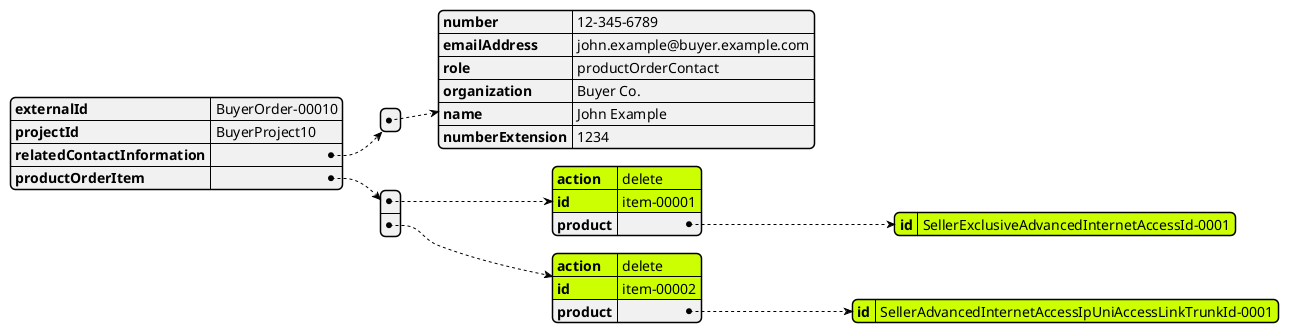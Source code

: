 @startjson


#highlight "productOrderItem" / "0" / "id" 
#highlight "productOrderItem" / "0" / "action" 
#highlight "productOrderItem" / "0" / "product" / "id"

#highlight "productOrderItem" / "1" / "id" 
#highlight "productOrderItem" / "1" / "action" 
#highlight "productOrderItem" / "1" / "product" / "id"


{
  "externalId": "BuyerOrder-00010",
  "projectId": "BuyerProject10",
  "relatedContactInformation": [
    {
      "number": "12-345-6789",
      "emailAddress": "john.example@buyer.example.com",
      "role": "productOrderContact",
      "organization": "Buyer Co.",
      "name": "John Example",
      "numberExtension": "1234"
    }
  ],
  "productOrderItem": [
    {
      "action": "delete",
      "id": "item-00001",
      "product": {
        "id": "SellerExclusiveAdvancedInternetAccessId-0001"
      }
    },
    {
      "action": "delete",
      "id": "item-00002",
      "product": {
        "id": "SellerAdvancedInternetAccessIpUniAccessLinkTrunkId-0001"
      }
    }
  ]
}


@endjson